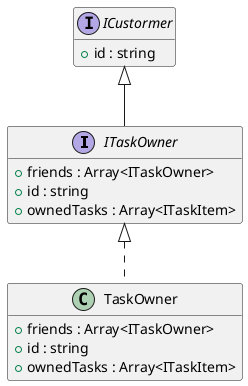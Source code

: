 @startuml
hide empty methods
hide empty fields
interface "ITaskOwner" {
    +friends : Array<ITaskOwner>
    +id : string
    +ownedTasks : Array<ITaskItem>
}
interface "ICustormer" {
    +id : string
}
"ICustormer" <|-- "ITaskOwner"
class "TaskOwner" {
    +friends : Array<ITaskOwner>
    +id : string
    +ownedTasks : Array<ITaskItem>
}
"ITaskOwner" <|.. "TaskOwner"
@enduml